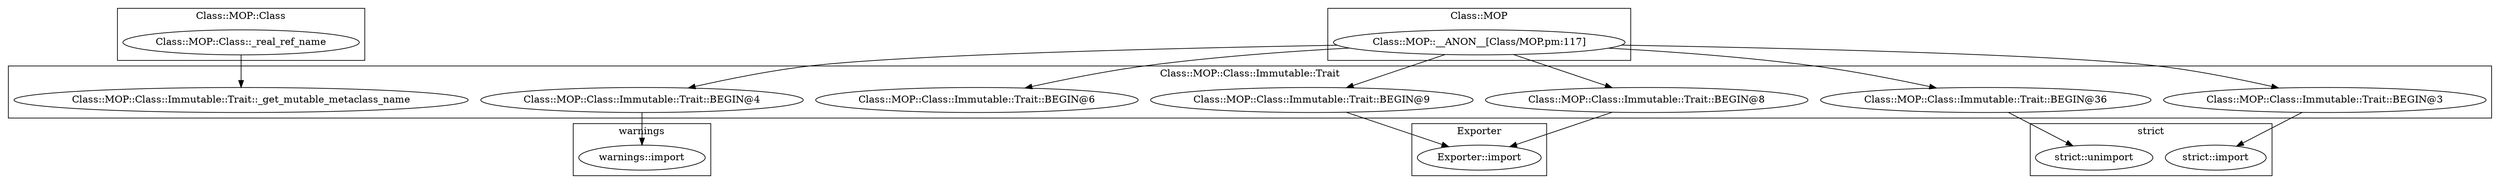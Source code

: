 digraph {
graph [overlap=false]
subgraph cluster_Class_MOP_Class_Immutable_Trait {
	label="Class::MOP::Class::Immutable::Trait";
	"Class::MOP::Class::Immutable::Trait::BEGIN@4";
	"Class::MOP::Class::Immutable::Trait::BEGIN@8";
	"Class::MOP::Class::Immutable::Trait::BEGIN@3";
	"Class::MOP::Class::Immutable::Trait::_get_mutable_metaclass_name";
	"Class::MOP::Class::Immutable::Trait::BEGIN@6";
	"Class::MOP::Class::Immutable::Trait::BEGIN@9";
	"Class::MOP::Class::Immutable::Trait::BEGIN@36";
}
subgraph cluster_warnings {
	label="warnings";
	"warnings::import";
}
subgraph cluster_strict {
	label="strict";
	"strict::import";
	"strict::unimport";
}
subgraph cluster_Class_MOP_Class {
	label="Class::MOP::Class";
	"Class::MOP::Class::_real_ref_name";
}
subgraph cluster_Class_MOP {
	label="Class::MOP";
	"Class::MOP::__ANON__[Class/MOP.pm:117]";
}
subgraph cluster_Exporter {
	label="Exporter";
	"Exporter::import";
}
"Class::MOP::Class::Immutable::Trait::BEGIN@9" -> "Exporter::import";
"Class::MOP::Class::Immutable::Trait::BEGIN@8" -> "Exporter::import";
"Class::MOP::__ANON__[Class/MOP.pm:117]" -> "Class::MOP::Class::Immutable::Trait::BEGIN@9";
"Class::MOP::__ANON__[Class/MOP.pm:117]" -> "Class::MOP::Class::Immutable::Trait::BEGIN@36";
"Class::MOP::Class::Immutable::Trait::BEGIN@36" -> "strict::unimport";
"Class::MOP::Class::_real_ref_name" -> "Class::MOP::Class::Immutable::Trait::_get_mutable_metaclass_name";
"Class::MOP::Class::Immutable::Trait::BEGIN@4" -> "warnings::import";
"Class::MOP::__ANON__[Class/MOP.pm:117]" -> "Class::MOP::Class::Immutable::Trait::BEGIN@6";
"Class::MOP::Class::Immutable::Trait::BEGIN@3" -> "strict::import";
"Class::MOP::__ANON__[Class/MOP.pm:117]" -> "Class::MOP::Class::Immutable::Trait::BEGIN@4";
"Class::MOP::__ANON__[Class/MOP.pm:117]" -> "Class::MOP::Class::Immutable::Trait::BEGIN@3";
"Class::MOP::__ANON__[Class/MOP.pm:117]" -> "Class::MOP::Class::Immutable::Trait::BEGIN@8";
}
